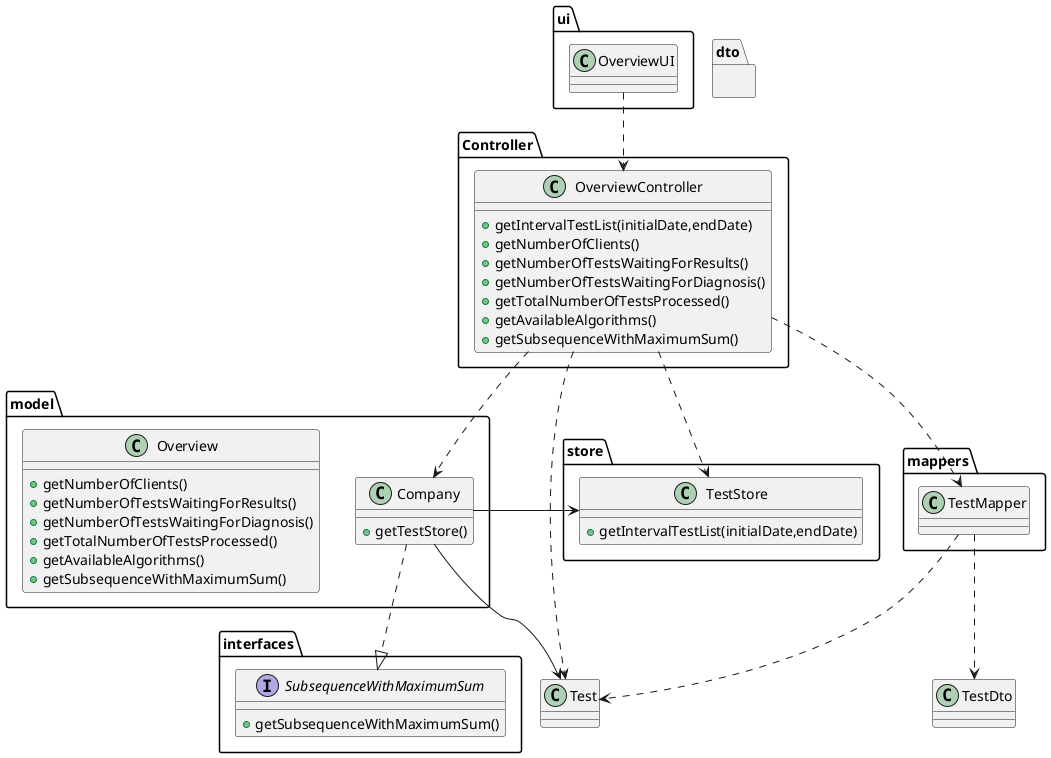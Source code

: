 @startuml


package ui {
class OverviewUI{}
}

package Controller{
class OverviewController{
+getIntervalTestList(initialDate,endDate)
+getNumberOfClients()
+getNumberOfTestsWaitingForResults()
+getNumberOfTestsWaitingForDiagnosis()
+getTotalNumberOfTestsProcessed()
+getAvailableAlgorithms()
+getSubsequenceWithMaximumSum()
}
}

package model{
class Company{
+getTestStore()
}
class Overview{
+getNumberOfClients()
+getNumberOfTestsWaitingForResults()
+getNumberOfTestsWaitingForDiagnosis()
+getTotalNumberOfTestsProcessed()
+getAvailableAlgorithms()
+getSubsequenceWithMaximumSum()
}
}



package store{
class TestStore{
+getIntervalTestList(initialDate,endDate)
}
}

package mappers{
class TestMapper{
}
}


package dto{
}

package interfaces{
interface SubsequenceWithMaximumSum{
+getSubsequenceWithMaximumSum()
}
}


OverviewUI ..> OverviewController

OverviewController ..> TestMapper
OverviewController ..> TestStore
OverviewController ..> Company
OverviewController ..> Test

Company -> Test
Company -> TestStore
Company..|>SubsequenceWithMaximumSum

TestMapper ..> TestDto
TestMapper ..> Test




@enduml